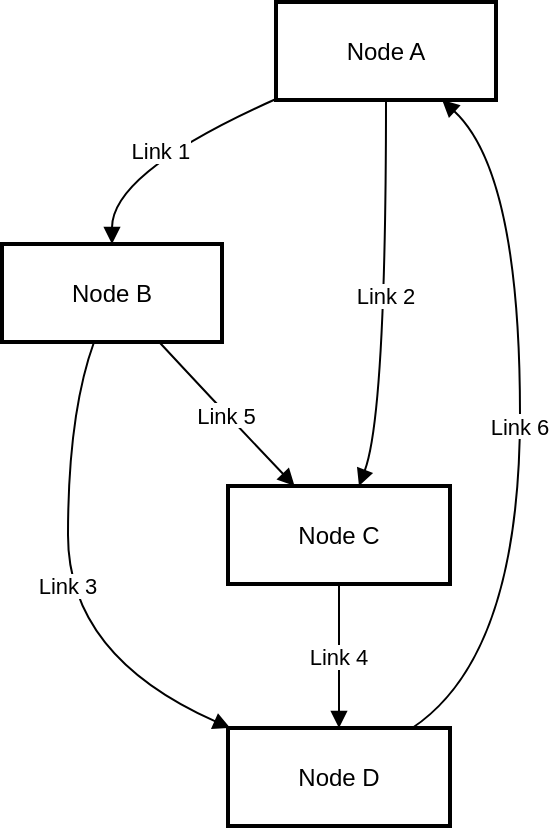<mxfile version="24.8.3">
  <diagram name="Page-1" id="4sophJRZRCAzQYzfltjW">
    <mxGraphModel>
      <root>
        <mxCell id="0" />
        <mxCell id="1" parent="0" />
        <mxCell id="2" value="Node A" style="whiteSpace=wrap;strokeWidth=2;" vertex="1" parent="1">
          <mxGeometry x="145" y="8" width="110" height="49" as="geometry" />
        </mxCell>
        <mxCell id="3" value="Node B" style="whiteSpace=wrap;strokeWidth=2;" vertex="1" parent="1">
          <mxGeometry x="8" y="129" width="110" height="49" as="geometry" />
        </mxCell>
        <mxCell id="4" value="Node C" style="whiteSpace=wrap;strokeWidth=2;" vertex="1" parent="1">
          <mxGeometry x="121" y="250" width="111" height="49" as="geometry" />
        </mxCell>
        <mxCell id="5" value="Node D" style="whiteSpace=wrap;strokeWidth=2;" vertex="1" parent="1">
          <mxGeometry x="121" y="371" width="111" height="49" as="geometry" />
        </mxCell>
        <mxCell id="6" value="Link 1" style="curved=1;startArrow=none;endArrow=block;exitX=0;exitY=0.99;entryX=0.5;entryY=0;" edge="1" parent="1" source="2" target="3">
          <mxGeometry relative="1" as="geometry">
            <Array as="points">
              <mxPoint x="63" y="93" />
            </Array>
          </mxGeometry>
        </mxCell>
        <mxCell id="7" value="Link 2" style="curved=1;startArrow=none;endArrow=block;exitX=0.5;exitY=0.99;entryX=0.59;entryY=0;" edge="1" parent="1" source="2" target="4">
          <mxGeometry relative="1" as="geometry">
            <Array as="points">
              <mxPoint x="200" y="214" />
            </Array>
          </mxGeometry>
        </mxCell>
        <mxCell id="8" value="Link 3" style="curved=1;startArrow=none;endArrow=block;exitX=0.42;exitY=0.99;entryX=0.01;entryY=0;" edge="1" parent="1" source="3" target="5">
          <mxGeometry relative="1" as="geometry">
            <Array as="points">
              <mxPoint x="41" y="214" />
              <mxPoint x="41" y="335" />
            </Array>
          </mxGeometry>
        </mxCell>
        <mxCell id="9" value="Link 4" style="curved=1;startArrow=none;endArrow=block;exitX=0.5;exitY=0.99;entryX=0.5;entryY=0;" edge="1" parent="1" source="4" target="5">
          <mxGeometry relative="1" as="geometry">
            <Array as="points" />
          </mxGeometry>
        </mxCell>
        <mxCell id="10" value="Link 5" style="curved=1;startArrow=none;endArrow=block;exitX=0.71;exitY=0.99;entryX=0.3;entryY=0;" edge="1" parent="1" source="3" target="4">
          <mxGeometry relative="1" as="geometry">
            <Array as="points">
              <mxPoint x="120" y="214" />
            </Array>
          </mxGeometry>
        </mxCell>
        <mxCell id="11" value="Link 6" style="curved=1;startArrow=none;endArrow=block;exitX=0.83;exitY=0;entryX=0.75;entryY=0.99;" edge="1" parent="1" source="5" target="2">
          <mxGeometry relative="1" as="geometry">
            <Array as="points">
              <mxPoint x="267" y="335" />
              <mxPoint x="267" y="93" />
            </Array>
          </mxGeometry>
        </mxCell>
      </root>
    </mxGraphModel>
  </diagram>
</mxfile>
